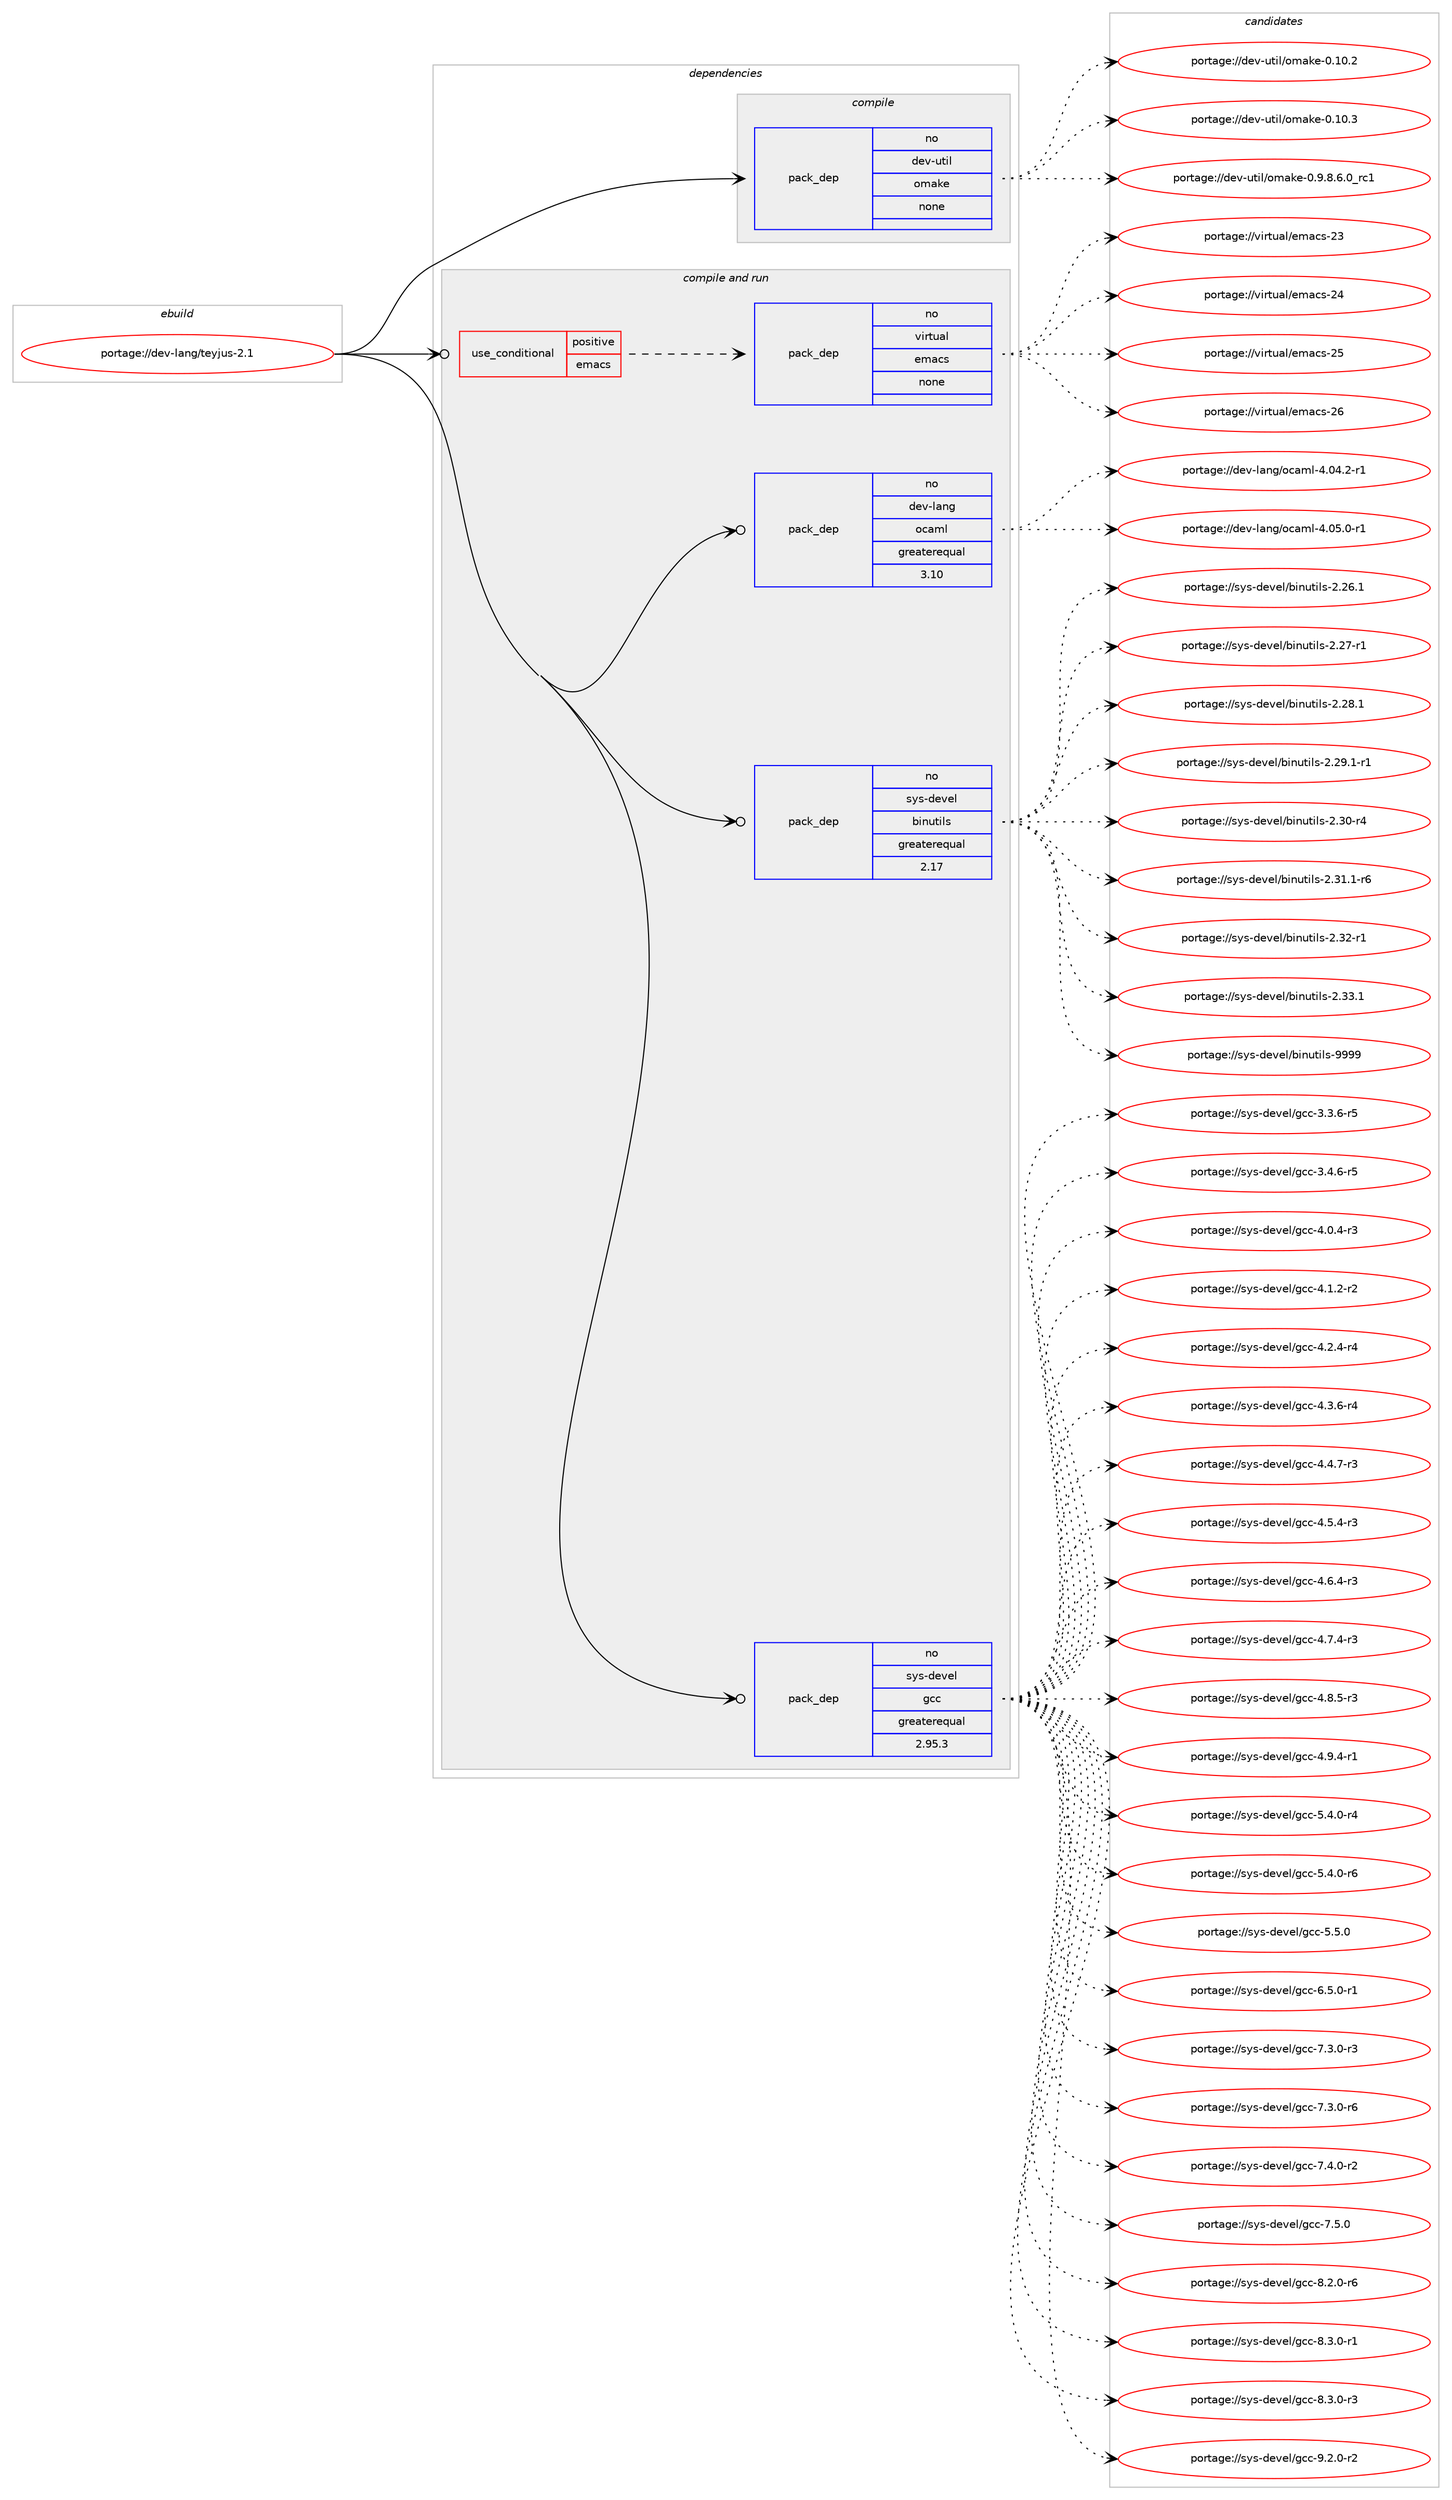 digraph prolog {

# *************
# Graph options
# *************

newrank=true;
concentrate=true;
compound=true;
graph [rankdir=LR,fontname=Helvetica,fontsize=10,ranksep=1.5];#, ranksep=2.5, nodesep=0.2];
edge  [arrowhead=vee];
node  [fontname=Helvetica,fontsize=10];

# **********
# The ebuild
# **********

subgraph cluster_leftcol {
color=gray;
rank=same;
label=<<i>ebuild</i>>;
id [label="portage://dev-lang/teyjus-2.1", color=red, width=4, href="../dev-lang/teyjus-2.1.svg"];
}

# ****************
# The dependencies
# ****************

subgraph cluster_midcol {
color=gray;
label=<<i>dependencies</i>>;
subgraph cluster_compile {
fillcolor="#eeeeee";
style=filled;
label=<<i>compile</i>>;
subgraph pack73862 {
dependency96932 [label=<<TABLE BORDER="0" CELLBORDER="1" CELLSPACING="0" CELLPADDING="4" WIDTH="220"><TR><TD ROWSPAN="6" CELLPADDING="30">pack_dep</TD></TR><TR><TD WIDTH="110">no</TD></TR><TR><TD>dev-util</TD></TR><TR><TD>omake</TD></TR><TR><TD>none</TD></TR><TR><TD></TD></TR></TABLE>>, shape=none, color=blue];
}
id:e -> dependency96932:w [weight=20,style="solid",arrowhead="vee"];
}
subgraph cluster_compileandrun {
fillcolor="#eeeeee";
style=filled;
label=<<i>compile and run</i>>;
subgraph cond20200 {
dependency96933 [label=<<TABLE BORDER="0" CELLBORDER="1" CELLSPACING="0" CELLPADDING="4"><TR><TD ROWSPAN="3" CELLPADDING="10">use_conditional</TD></TR><TR><TD>positive</TD></TR><TR><TD>emacs</TD></TR></TABLE>>, shape=none, color=red];
subgraph pack73863 {
dependency96934 [label=<<TABLE BORDER="0" CELLBORDER="1" CELLSPACING="0" CELLPADDING="4" WIDTH="220"><TR><TD ROWSPAN="6" CELLPADDING="30">pack_dep</TD></TR><TR><TD WIDTH="110">no</TD></TR><TR><TD>virtual</TD></TR><TR><TD>emacs</TD></TR><TR><TD>none</TD></TR><TR><TD></TD></TR></TABLE>>, shape=none, color=blue];
}
dependency96933:e -> dependency96934:w [weight=20,style="dashed",arrowhead="vee"];
}
id:e -> dependency96933:w [weight=20,style="solid",arrowhead="odotvee"];
subgraph pack73864 {
dependency96935 [label=<<TABLE BORDER="0" CELLBORDER="1" CELLSPACING="0" CELLPADDING="4" WIDTH="220"><TR><TD ROWSPAN="6" CELLPADDING="30">pack_dep</TD></TR><TR><TD WIDTH="110">no</TD></TR><TR><TD>dev-lang</TD></TR><TR><TD>ocaml</TD></TR><TR><TD>greaterequal</TD></TR><TR><TD>3.10</TD></TR></TABLE>>, shape=none, color=blue];
}
id:e -> dependency96935:w [weight=20,style="solid",arrowhead="odotvee"];
subgraph pack73865 {
dependency96936 [label=<<TABLE BORDER="0" CELLBORDER="1" CELLSPACING="0" CELLPADDING="4" WIDTH="220"><TR><TD ROWSPAN="6" CELLPADDING="30">pack_dep</TD></TR><TR><TD WIDTH="110">no</TD></TR><TR><TD>sys-devel</TD></TR><TR><TD>binutils</TD></TR><TR><TD>greaterequal</TD></TR><TR><TD>2.17</TD></TR></TABLE>>, shape=none, color=blue];
}
id:e -> dependency96936:w [weight=20,style="solid",arrowhead="odotvee"];
subgraph pack73866 {
dependency96937 [label=<<TABLE BORDER="0" CELLBORDER="1" CELLSPACING="0" CELLPADDING="4" WIDTH="220"><TR><TD ROWSPAN="6" CELLPADDING="30">pack_dep</TD></TR><TR><TD WIDTH="110">no</TD></TR><TR><TD>sys-devel</TD></TR><TR><TD>gcc</TD></TR><TR><TD>greaterequal</TD></TR><TR><TD>2.95.3</TD></TR></TABLE>>, shape=none, color=blue];
}
id:e -> dependency96937:w [weight=20,style="solid",arrowhead="odotvee"];
}
subgraph cluster_run {
fillcolor="#eeeeee";
style=filled;
label=<<i>run</i>>;
}
}

# **************
# The candidates
# **************

subgraph cluster_choices {
rank=same;
color=gray;
label=<<i>candidates</i>>;

subgraph choice73862 {
color=black;
nodesep=1;
choiceportage10010111845117116105108471111099710710145484649484650 [label="portage://dev-util/omake-0.10.2", color=red, width=4,href="../dev-util/omake-0.10.2.svg"];
choiceportage10010111845117116105108471111099710710145484649484651 [label="portage://dev-util/omake-0.10.3", color=red, width=4,href="../dev-util/omake-0.10.3.svg"];
choiceportage10010111845117116105108471111099710710145484657465646544648951149949 [label="portage://dev-util/omake-0.9.8.6.0_rc1", color=red, width=4,href="../dev-util/omake-0.9.8.6.0_rc1.svg"];
dependency96932:e -> choiceportage10010111845117116105108471111099710710145484649484650:w [style=dotted,weight="100"];
dependency96932:e -> choiceportage10010111845117116105108471111099710710145484649484651:w [style=dotted,weight="100"];
dependency96932:e -> choiceportage10010111845117116105108471111099710710145484657465646544648951149949:w [style=dotted,weight="100"];
}
subgraph choice73863 {
color=black;
nodesep=1;
choiceportage11810511411611797108471011099799115455051 [label="portage://virtual/emacs-23", color=red, width=4,href="../virtual/emacs-23.svg"];
choiceportage11810511411611797108471011099799115455052 [label="portage://virtual/emacs-24", color=red, width=4,href="../virtual/emacs-24.svg"];
choiceportage11810511411611797108471011099799115455053 [label="portage://virtual/emacs-25", color=red, width=4,href="../virtual/emacs-25.svg"];
choiceportage11810511411611797108471011099799115455054 [label="portage://virtual/emacs-26", color=red, width=4,href="../virtual/emacs-26.svg"];
dependency96934:e -> choiceportage11810511411611797108471011099799115455051:w [style=dotted,weight="100"];
dependency96934:e -> choiceportage11810511411611797108471011099799115455052:w [style=dotted,weight="100"];
dependency96934:e -> choiceportage11810511411611797108471011099799115455053:w [style=dotted,weight="100"];
dependency96934:e -> choiceportage11810511411611797108471011099799115455054:w [style=dotted,weight="100"];
}
subgraph choice73864 {
color=black;
nodesep=1;
choiceportage1001011184510897110103471119997109108455246485246504511449 [label="portage://dev-lang/ocaml-4.04.2-r1", color=red, width=4,href="../dev-lang/ocaml-4.04.2-r1.svg"];
choiceportage1001011184510897110103471119997109108455246485346484511449 [label="portage://dev-lang/ocaml-4.05.0-r1", color=red, width=4,href="../dev-lang/ocaml-4.05.0-r1.svg"];
dependency96935:e -> choiceportage1001011184510897110103471119997109108455246485246504511449:w [style=dotted,weight="100"];
dependency96935:e -> choiceportage1001011184510897110103471119997109108455246485346484511449:w [style=dotted,weight="100"];
}
subgraph choice73865 {
color=black;
nodesep=1;
choiceportage11512111545100101118101108479810511011711610510811545504650544649 [label="portage://sys-devel/binutils-2.26.1", color=red, width=4,href="../sys-devel/binutils-2.26.1.svg"];
choiceportage11512111545100101118101108479810511011711610510811545504650554511449 [label="portage://sys-devel/binutils-2.27-r1", color=red, width=4,href="../sys-devel/binutils-2.27-r1.svg"];
choiceportage11512111545100101118101108479810511011711610510811545504650564649 [label="portage://sys-devel/binutils-2.28.1", color=red, width=4,href="../sys-devel/binutils-2.28.1.svg"];
choiceportage115121115451001011181011084798105110117116105108115455046505746494511449 [label="portage://sys-devel/binutils-2.29.1-r1", color=red, width=4,href="../sys-devel/binutils-2.29.1-r1.svg"];
choiceportage11512111545100101118101108479810511011711610510811545504651484511452 [label="portage://sys-devel/binutils-2.30-r4", color=red, width=4,href="../sys-devel/binutils-2.30-r4.svg"];
choiceportage115121115451001011181011084798105110117116105108115455046514946494511454 [label="portage://sys-devel/binutils-2.31.1-r6", color=red, width=4,href="../sys-devel/binutils-2.31.1-r6.svg"];
choiceportage11512111545100101118101108479810511011711610510811545504651504511449 [label="portage://sys-devel/binutils-2.32-r1", color=red, width=4,href="../sys-devel/binutils-2.32-r1.svg"];
choiceportage11512111545100101118101108479810511011711610510811545504651514649 [label="portage://sys-devel/binutils-2.33.1", color=red, width=4,href="../sys-devel/binutils-2.33.1.svg"];
choiceportage1151211154510010111810110847981051101171161051081154557575757 [label="portage://sys-devel/binutils-9999", color=red, width=4,href="../sys-devel/binutils-9999.svg"];
dependency96936:e -> choiceportage11512111545100101118101108479810511011711610510811545504650544649:w [style=dotted,weight="100"];
dependency96936:e -> choiceportage11512111545100101118101108479810511011711610510811545504650554511449:w [style=dotted,weight="100"];
dependency96936:e -> choiceportage11512111545100101118101108479810511011711610510811545504650564649:w [style=dotted,weight="100"];
dependency96936:e -> choiceportage115121115451001011181011084798105110117116105108115455046505746494511449:w [style=dotted,weight="100"];
dependency96936:e -> choiceportage11512111545100101118101108479810511011711610510811545504651484511452:w [style=dotted,weight="100"];
dependency96936:e -> choiceportage115121115451001011181011084798105110117116105108115455046514946494511454:w [style=dotted,weight="100"];
dependency96936:e -> choiceportage11512111545100101118101108479810511011711610510811545504651504511449:w [style=dotted,weight="100"];
dependency96936:e -> choiceportage11512111545100101118101108479810511011711610510811545504651514649:w [style=dotted,weight="100"];
dependency96936:e -> choiceportage1151211154510010111810110847981051101171161051081154557575757:w [style=dotted,weight="100"];
}
subgraph choice73866 {
color=black;
nodesep=1;
choiceportage115121115451001011181011084710399994551465146544511453 [label="portage://sys-devel/gcc-3.3.6-r5", color=red, width=4,href="../sys-devel/gcc-3.3.6-r5.svg"];
choiceportage115121115451001011181011084710399994551465246544511453 [label="portage://sys-devel/gcc-3.4.6-r5", color=red, width=4,href="../sys-devel/gcc-3.4.6-r5.svg"];
choiceportage115121115451001011181011084710399994552464846524511451 [label="portage://sys-devel/gcc-4.0.4-r3", color=red, width=4,href="../sys-devel/gcc-4.0.4-r3.svg"];
choiceportage115121115451001011181011084710399994552464946504511450 [label="portage://sys-devel/gcc-4.1.2-r2", color=red, width=4,href="../sys-devel/gcc-4.1.2-r2.svg"];
choiceportage115121115451001011181011084710399994552465046524511452 [label="portage://sys-devel/gcc-4.2.4-r4", color=red, width=4,href="../sys-devel/gcc-4.2.4-r4.svg"];
choiceportage115121115451001011181011084710399994552465146544511452 [label="portage://sys-devel/gcc-4.3.6-r4", color=red, width=4,href="../sys-devel/gcc-4.3.6-r4.svg"];
choiceportage115121115451001011181011084710399994552465246554511451 [label="portage://sys-devel/gcc-4.4.7-r3", color=red, width=4,href="../sys-devel/gcc-4.4.7-r3.svg"];
choiceportage115121115451001011181011084710399994552465346524511451 [label="portage://sys-devel/gcc-4.5.4-r3", color=red, width=4,href="../sys-devel/gcc-4.5.4-r3.svg"];
choiceportage115121115451001011181011084710399994552465446524511451 [label="portage://sys-devel/gcc-4.6.4-r3", color=red, width=4,href="../sys-devel/gcc-4.6.4-r3.svg"];
choiceportage115121115451001011181011084710399994552465546524511451 [label="portage://sys-devel/gcc-4.7.4-r3", color=red, width=4,href="../sys-devel/gcc-4.7.4-r3.svg"];
choiceportage115121115451001011181011084710399994552465646534511451 [label="portage://sys-devel/gcc-4.8.5-r3", color=red, width=4,href="../sys-devel/gcc-4.8.5-r3.svg"];
choiceportage115121115451001011181011084710399994552465746524511449 [label="portage://sys-devel/gcc-4.9.4-r1", color=red, width=4,href="../sys-devel/gcc-4.9.4-r1.svg"];
choiceportage115121115451001011181011084710399994553465246484511452 [label="portage://sys-devel/gcc-5.4.0-r4", color=red, width=4,href="../sys-devel/gcc-5.4.0-r4.svg"];
choiceportage115121115451001011181011084710399994553465246484511454 [label="portage://sys-devel/gcc-5.4.0-r6", color=red, width=4,href="../sys-devel/gcc-5.4.0-r6.svg"];
choiceportage11512111545100101118101108471039999455346534648 [label="portage://sys-devel/gcc-5.5.0", color=red, width=4,href="../sys-devel/gcc-5.5.0.svg"];
choiceportage115121115451001011181011084710399994554465346484511449 [label="portage://sys-devel/gcc-6.5.0-r1", color=red, width=4,href="../sys-devel/gcc-6.5.0-r1.svg"];
choiceportage115121115451001011181011084710399994555465146484511451 [label="portage://sys-devel/gcc-7.3.0-r3", color=red, width=4,href="../sys-devel/gcc-7.3.0-r3.svg"];
choiceportage115121115451001011181011084710399994555465146484511454 [label="portage://sys-devel/gcc-7.3.0-r6", color=red, width=4,href="../sys-devel/gcc-7.3.0-r6.svg"];
choiceportage115121115451001011181011084710399994555465246484511450 [label="portage://sys-devel/gcc-7.4.0-r2", color=red, width=4,href="../sys-devel/gcc-7.4.0-r2.svg"];
choiceportage11512111545100101118101108471039999455546534648 [label="portage://sys-devel/gcc-7.5.0", color=red, width=4,href="../sys-devel/gcc-7.5.0.svg"];
choiceportage115121115451001011181011084710399994556465046484511454 [label="portage://sys-devel/gcc-8.2.0-r6", color=red, width=4,href="../sys-devel/gcc-8.2.0-r6.svg"];
choiceportage115121115451001011181011084710399994556465146484511449 [label="portage://sys-devel/gcc-8.3.0-r1", color=red, width=4,href="../sys-devel/gcc-8.3.0-r1.svg"];
choiceportage115121115451001011181011084710399994556465146484511451 [label="portage://sys-devel/gcc-8.3.0-r3", color=red, width=4,href="../sys-devel/gcc-8.3.0-r3.svg"];
choiceportage115121115451001011181011084710399994557465046484511450 [label="portage://sys-devel/gcc-9.2.0-r2", color=red, width=4,href="../sys-devel/gcc-9.2.0-r2.svg"];
dependency96937:e -> choiceportage115121115451001011181011084710399994551465146544511453:w [style=dotted,weight="100"];
dependency96937:e -> choiceportage115121115451001011181011084710399994551465246544511453:w [style=dotted,weight="100"];
dependency96937:e -> choiceportage115121115451001011181011084710399994552464846524511451:w [style=dotted,weight="100"];
dependency96937:e -> choiceportage115121115451001011181011084710399994552464946504511450:w [style=dotted,weight="100"];
dependency96937:e -> choiceportage115121115451001011181011084710399994552465046524511452:w [style=dotted,weight="100"];
dependency96937:e -> choiceportage115121115451001011181011084710399994552465146544511452:w [style=dotted,weight="100"];
dependency96937:e -> choiceportage115121115451001011181011084710399994552465246554511451:w [style=dotted,weight="100"];
dependency96937:e -> choiceportage115121115451001011181011084710399994552465346524511451:w [style=dotted,weight="100"];
dependency96937:e -> choiceportage115121115451001011181011084710399994552465446524511451:w [style=dotted,weight="100"];
dependency96937:e -> choiceportage115121115451001011181011084710399994552465546524511451:w [style=dotted,weight="100"];
dependency96937:e -> choiceportage115121115451001011181011084710399994552465646534511451:w [style=dotted,weight="100"];
dependency96937:e -> choiceportage115121115451001011181011084710399994552465746524511449:w [style=dotted,weight="100"];
dependency96937:e -> choiceportage115121115451001011181011084710399994553465246484511452:w [style=dotted,weight="100"];
dependency96937:e -> choiceportage115121115451001011181011084710399994553465246484511454:w [style=dotted,weight="100"];
dependency96937:e -> choiceportage11512111545100101118101108471039999455346534648:w [style=dotted,weight="100"];
dependency96937:e -> choiceportage115121115451001011181011084710399994554465346484511449:w [style=dotted,weight="100"];
dependency96937:e -> choiceportage115121115451001011181011084710399994555465146484511451:w [style=dotted,weight="100"];
dependency96937:e -> choiceportage115121115451001011181011084710399994555465146484511454:w [style=dotted,weight="100"];
dependency96937:e -> choiceportage115121115451001011181011084710399994555465246484511450:w [style=dotted,weight="100"];
dependency96937:e -> choiceportage11512111545100101118101108471039999455546534648:w [style=dotted,weight="100"];
dependency96937:e -> choiceportage115121115451001011181011084710399994556465046484511454:w [style=dotted,weight="100"];
dependency96937:e -> choiceportage115121115451001011181011084710399994556465146484511449:w [style=dotted,weight="100"];
dependency96937:e -> choiceportage115121115451001011181011084710399994556465146484511451:w [style=dotted,weight="100"];
dependency96937:e -> choiceportage115121115451001011181011084710399994557465046484511450:w [style=dotted,weight="100"];
}
}

}
